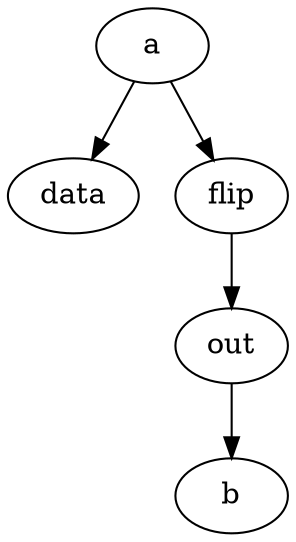 strict digraph "" {
	a -> data	 [weight=1.0];
	a -> flip	 [weight=1.0];
	flip -> out	 [weight=1.0];
	out -> b	 [weight=1.0];
}
